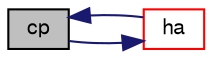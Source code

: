 digraph "cp"
{
  bgcolor="transparent";
  edge [fontname="FreeSans",fontsize="10",labelfontname="FreeSans",labelfontsize="10"];
  node [fontname="FreeSans",fontsize="10",shape=record];
  rankdir="LR";
  Node146 [label="cp",height=0.2,width=0.4,color="black", fillcolor="grey75", style="filled", fontcolor="black"];
  Node146 -> Node147 [color="midnightblue",fontsize="10",style="solid",fontname="FreeSans"];
  Node147 [label="ha",height=0.2,width=0.4,color="red",URL="$a30362.html#a94fe7b61e38a21bcb5f8787a013210bf",tooltip="Absolute Enthalpy [J/kmol]. "];
  Node147 -> Node146 [color="midnightblue",fontsize="10",style="solid",fontname="FreeSans"];
}
